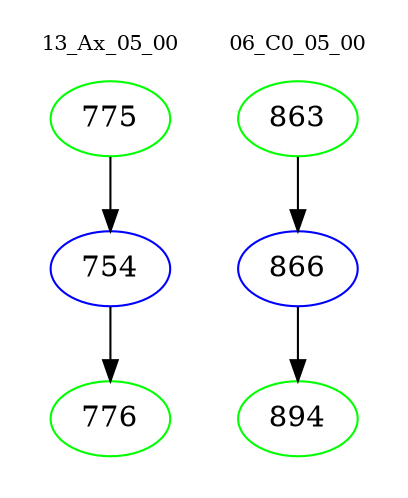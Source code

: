 digraph{
subgraph cluster_0 {
color = white
label = "13_Ax_05_00";
fontsize=10;
T0_775 [label="775", color="green"]
T0_775 -> T0_754 [color="black"]
T0_754 [label="754", color="blue"]
T0_754 -> T0_776 [color="black"]
T0_776 [label="776", color="green"]
}
subgraph cluster_1 {
color = white
label = "06_C0_05_00";
fontsize=10;
T1_863 [label="863", color="green"]
T1_863 -> T1_866 [color="black"]
T1_866 [label="866", color="blue"]
T1_866 -> T1_894 [color="black"]
T1_894 [label="894", color="green"]
}
}
